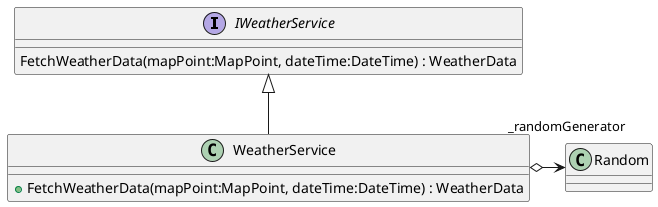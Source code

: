 @startuml
interface IWeatherService {
    FetchWeatherData(mapPoint:MapPoint, dateTime:DateTime) : WeatherData
}
class WeatherService {
    + FetchWeatherData(mapPoint:MapPoint, dateTime:DateTime) : WeatherData
}
IWeatherService <|-- WeatherService
WeatherService o-> "_randomGenerator" Random
@enduml
